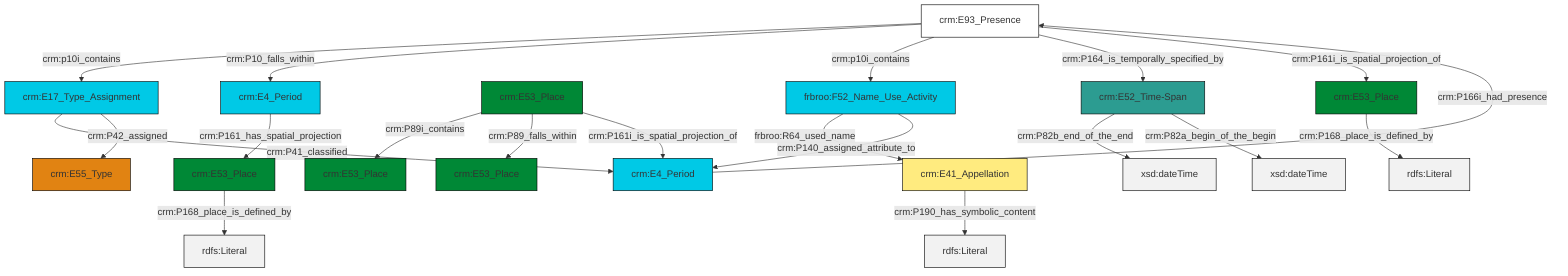graph TD
classDef Literal fill:#f2f2f2,stroke:#000000;
classDef CRM_Entity fill:#FFFFFF,stroke:#000000;
classDef Temporal_Entity fill:#00C9E6, stroke:#000000;
classDef Type fill:#E18312, stroke:#000000;
classDef Time-Span fill:#2C9C91, stroke:#000000;
classDef Appellation fill:#FFEB7F, stroke:#000000;
classDef Place fill:#008836, stroke:#000000;
classDef Persistent_Item fill:#B266B2, stroke:#000000;
classDef Conceptual_Object fill:#FFD700, stroke:#000000;
classDef Physical_Thing fill:#D2B48C, stroke:#000000;
classDef Actor fill:#f58aad, stroke:#000000;
classDef PC_Classes fill:#4ce600, stroke:#000000;
classDef Multi fill:#cccccc,stroke:#000000;

0["crm:E93_Presence"]:::CRM_Entity -->|crm:p10i_contains| 1["crm:E17_Type_Assignment"]:::Temporal_Entity
4["crm:E4_Period"]:::Temporal_Entity -->|crm:P166i_had_presence| 0["crm:E93_Presence"]:::CRM_Entity
0["crm:E93_Presence"]:::CRM_Entity -->|crm:P10_falls_within| 5["crm:E4_Period"]:::Temporal_Entity
7["crm:E53_Place"]:::Place -->|crm:P89i_contains| 8["crm:E53_Place"]:::Place
1["crm:E17_Type_Assignment"]:::Temporal_Entity -->|crm:P41_classified| 4["crm:E4_Period"]:::Temporal_Entity
11["frbroo:F52_Name_Use_Activity"]:::Temporal_Entity -->|frbroo:R64_used_name| 9["crm:E41_Appellation"]:::Appellation
0["crm:E93_Presence"]:::CRM_Entity -->|crm:p10i_contains| 11["frbroo:F52_Name_Use_Activity"]:::Temporal_Entity
9["crm:E41_Appellation"]:::Appellation -->|crm:P190_has_symbolic_content| 13[rdfs:Literal]:::Literal
5["crm:E4_Period"]:::Temporal_Entity -->|crm:P161_has_spatial_projection| 14["crm:E53_Place"]:::Place
14["crm:E53_Place"]:::Place -->|crm:P168_place_is_defined_by| 17[rdfs:Literal]:::Literal
18["crm:E53_Place"]:::Place -->|crm:P168_place_is_defined_by| 20[rdfs:Literal]:::Literal
7["crm:E53_Place"]:::Place -->|crm:P89_falls_within| 2["crm:E53_Place"]:::Place
22["crm:E52_Time-Span"]:::Time-Span -->|crm:P82b_end_of_the_end| 23[xsd:dateTime]:::Literal
0["crm:E93_Presence"]:::CRM_Entity -->|crm:P164_is_temporally_specified_by| 22["crm:E52_Time-Span"]:::Time-Span
7["crm:E53_Place"]:::Place -->|crm:P161i_is_spatial_projection_of| 4["crm:E4_Period"]:::Temporal_Entity
11["frbroo:F52_Name_Use_Activity"]:::Temporal_Entity -->|crm:P140_assigned_attribute_to| 4["crm:E4_Period"]:::Temporal_Entity
22["crm:E52_Time-Span"]:::Time-Span -->|crm:P82a_begin_of_the_begin| 29[xsd:dateTime]:::Literal
0["crm:E93_Presence"]:::CRM_Entity -->|crm:P161i_is_spatial_projection_of| 18["crm:E53_Place"]:::Place
1["crm:E17_Type_Assignment"]:::Temporal_Entity -->|crm:P42_assigned| 26["crm:E55_Type"]:::Type